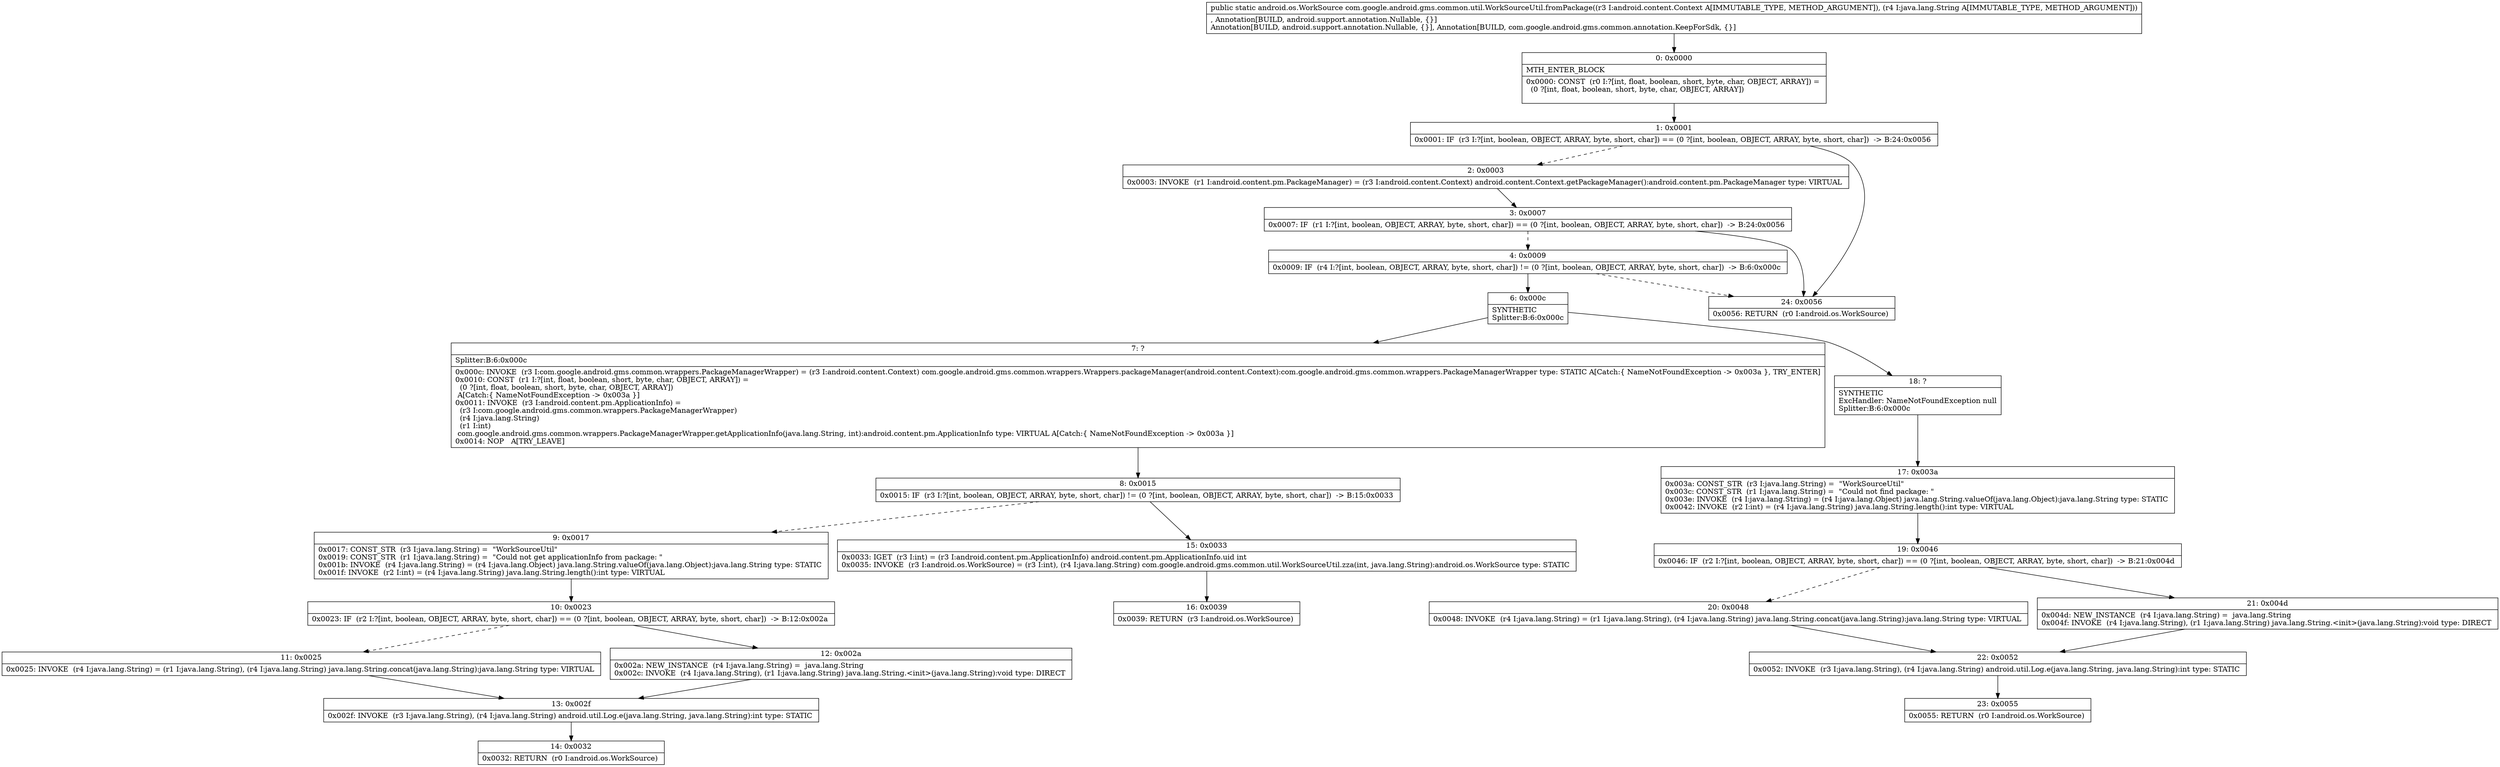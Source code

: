 digraph "CFG forcom.google.android.gms.common.util.WorkSourceUtil.fromPackage(Landroid\/content\/Context;Ljava\/lang\/String;)Landroid\/os\/WorkSource;" {
Node_0 [shape=record,label="{0\:\ 0x0000|MTH_ENTER_BLOCK\l|0x0000: CONST  (r0 I:?[int, float, boolean, short, byte, char, OBJECT, ARRAY]) = \l  (0 ?[int, float, boolean, short, byte, char, OBJECT, ARRAY])\l \l}"];
Node_1 [shape=record,label="{1\:\ 0x0001|0x0001: IF  (r3 I:?[int, boolean, OBJECT, ARRAY, byte, short, char]) == (0 ?[int, boolean, OBJECT, ARRAY, byte, short, char])  \-\> B:24:0x0056 \l}"];
Node_2 [shape=record,label="{2\:\ 0x0003|0x0003: INVOKE  (r1 I:android.content.pm.PackageManager) = (r3 I:android.content.Context) android.content.Context.getPackageManager():android.content.pm.PackageManager type: VIRTUAL \l}"];
Node_3 [shape=record,label="{3\:\ 0x0007|0x0007: IF  (r1 I:?[int, boolean, OBJECT, ARRAY, byte, short, char]) == (0 ?[int, boolean, OBJECT, ARRAY, byte, short, char])  \-\> B:24:0x0056 \l}"];
Node_4 [shape=record,label="{4\:\ 0x0009|0x0009: IF  (r4 I:?[int, boolean, OBJECT, ARRAY, byte, short, char]) != (0 ?[int, boolean, OBJECT, ARRAY, byte, short, char])  \-\> B:6:0x000c \l}"];
Node_6 [shape=record,label="{6\:\ 0x000c|SYNTHETIC\lSplitter:B:6:0x000c\l}"];
Node_7 [shape=record,label="{7\:\ ?|Splitter:B:6:0x000c\l|0x000c: INVOKE  (r3 I:com.google.android.gms.common.wrappers.PackageManagerWrapper) = (r3 I:android.content.Context) com.google.android.gms.common.wrappers.Wrappers.packageManager(android.content.Context):com.google.android.gms.common.wrappers.PackageManagerWrapper type: STATIC A[Catch:\{ NameNotFoundException \-\> 0x003a \}, TRY_ENTER]\l0x0010: CONST  (r1 I:?[int, float, boolean, short, byte, char, OBJECT, ARRAY]) = \l  (0 ?[int, float, boolean, short, byte, char, OBJECT, ARRAY])\l A[Catch:\{ NameNotFoundException \-\> 0x003a \}]\l0x0011: INVOKE  (r3 I:android.content.pm.ApplicationInfo) = \l  (r3 I:com.google.android.gms.common.wrappers.PackageManagerWrapper)\l  (r4 I:java.lang.String)\l  (r1 I:int)\l com.google.android.gms.common.wrappers.PackageManagerWrapper.getApplicationInfo(java.lang.String, int):android.content.pm.ApplicationInfo type: VIRTUAL A[Catch:\{ NameNotFoundException \-\> 0x003a \}]\l0x0014: NOP   A[TRY_LEAVE]\l}"];
Node_8 [shape=record,label="{8\:\ 0x0015|0x0015: IF  (r3 I:?[int, boolean, OBJECT, ARRAY, byte, short, char]) != (0 ?[int, boolean, OBJECT, ARRAY, byte, short, char])  \-\> B:15:0x0033 \l}"];
Node_9 [shape=record,label="{9\:\ 0x0017|0x0017: CONST_STR  (r3 I:java.lang.String) =  \"WorkSourceUtil\" \l0x0019: CONST_STR  (r1 I:java.lang.String) =  \"Could not get applicationInfo from package: \" \l0x001b: INVOKE  (r4 I:java.lang.String) = (r4 I:java.lang.Object) java.lang.String.valueOf(java.lang.Object):java.lang.String type: STATIC \l0x001f: INVOKE  (r2 I:int) = (r4 I:java.lang.String) java.lang.String.length():int type: VIRTUAL \l}"];
Node_10 [shape=record,label="{10\:\ 0x0023|0x0023: IF  (r2 I:?[int, boolean, OBJECT, ARRAY, byte, short, char]) == (0 ?[int, boolean, OBJECT, ARRAY, byte, short, char])  \-\> B:12:0x002a \l}"];
Node_11 [shape=record,label="{11\:\ 0x0025|0x0025: INVOKE  (r4 I:java.lang.String) = (r1 I:java.lang.String), (r4 I:java.lang.String) java.lang.String.concat(java.lang.String):java.lang.String type: VIRTUAL \l}"];
Node_12 [shape=record,label="{12\:\ 0x002a|0x002a: NEW_INSTANCE  (r4 I:java.lang.String) =  java.lang.String \l0x002c: INVOKE  (r4 I:java.lang.String), (r1 I:java.lang.String) java.lang.String.\<init\>(java.lang.String):void type: DIRECT \l}"];
Node_13 [shape=record,label="{13\:\ 0x002f|0x002f: INVOKE  (r3 I:java.lang.String), (r4 I:java.lang.String) android.util.Log.e(java.lang.String, java.lang.String):int type: STATIC \l}"];
Node_14 [shape=record,label="{14\:\ 0x0032|0x0032: RETURN  (r0 I:android.os.WorkSource) \l}"];
Node_15 [shape=record,label="{15\:\ 0x0033|0x0033: IGET  (r3 I:int) = (r3 I:android.content.pm.ApplicationInfo) android.content.pm.ApplicationInfo.uid int \l0x0035: INVOKE  (r3 I:android.os.WorkSource) = (r3 I:int), (r4 I:java.lang.String) com.google.android.gms.common.util.WorkSourceUtil.zza(int, java.lang.String):android.os.WorkSource type: STATIC \l}"];
Node_16 [shape=record,label="{16\:\ 0x0039|0x0039: RETURN  (r3 I:android.os.WorkSource) \l}"];
Node_17 [shape=record,label="{17\:\ 0x003a|0x003a: CONST_STR  (r3 I:java.lang.String) =  \"WorkSourceUtil\" \l0x003c: CONST_STR  (r1 I:java.lang.String) =  \"Could not find package: \" \l0x003e: INVOKE  (r4 I:java.lang.String) = (r4 I:java.lang.Object) java.lang.String.valueOf(java.lang.Object):java.lang.String type: STATIC \l0x0042: INVOKE  (r2 I:int) = (r4 I:java.lang.String) java.lang.String.length():int type: VIRTUAL \l}"];
Node_18 [shape=record,label="{18\:\ ?|SYNTHETIC\lExcHandler: NameNotFoundException null\lSplitter:B:6:0x000c\l}"];
Node_19 [shape=record,label="{19\:\ 0x0046|0x0046: IF  (r2 I:?[int, boolean, OBJECT, ARRAY, byte, short, char]) == (0 ?[int, boolean, OBJECT, ARRAY, byte, short, char])  \-\> B:21:0x004d \l}"];
Node_20 [shape=record,label="{20\:\ 0x0048|0x0048: INVOKE  (r4 I:java.lang.String) = (r1 I:java.lang.String), (r4 I:java.lang.String) java.lang.String.concat(java.lang.String):java.lang.String type: VIRTUAL \l}"];
Node_21 [shape=record,label="{21\:\ 0x004d|0x004d: NEW_INSTANCE  (r4 I:java.lang.String) =  java.lang.String \l0x004f: INVOKE  (r4 I:java.lang.String), (r1 I:java.lang.String) java.lang.String.\<init\>(java.lang.String):void type: DIRECT \l}"];
Node_22 [shape=record,label="{22\:\ 0x0052|0x0052: INVOKE  (r3 I:java.lang.String), (r4 I:java.lang.String) android.util.Log.e(java.lang.String, java.lang.String):int type: STATIC \l}"];
Node_23 [shape=record,label="{23\:\ 0x0055|0x0055: RETURN  (r0 I:android.os.WorkSource) \l}"];
Node_24 [shape=record,label="{24\:\ 0x0056|0x0056: RETURN  (r0 I:android.os.WorkSource) \l}"];
MethodNode[shape=record,label="{public static android.os.WorkSource com.google.android.gms.common.util.WorkSourceUtil.fromPackage((r3 I:android.content.Context A[IMMUTABLE_TYPE, METHOD_ARGUMENT]), (r4 I:java.lang.String A[IMMUTABLE_TYPE, METHOD_ARGUMENT]))  | , Annotation[BUILD, android.support.annotation.Nullable, \{\}]\lAnnotation[BUILD, android.support.annotation.Nullable, \{\}], Annotation[BUILD, com.google.android.gms.common.annotation.KeepForSdk, \{\}]\l}"];
MethodNode -> Node_0;
Node_0 -> Node_1;
Node_1 -> Node_2[style=dashed];
Node_1 -> Node_24;
Node_2 -> Node_3;
Node_3 -> Node_4[style=dashed];
Node_3 -> Node_24;
Node_4 -> Node_6;
Node_4 -> Node_24[style=dashed];
Node_6 -> Node_7;
Node_6 -> Node_18;
Node_7 -> Node_8;
Node_8 -> Node_9[style=dashed];
Node_8 -> Node_15;
Node_9 -> Node_10;
Node_10 -> Node_11[style=dashed];
Node_10 -> Node_12;
Node_11 -> Node_13;
Node_12 -> Node_13;
Node_13 -> Node_14;
Node_15 -> Node_16;
Node_17 -> Node_19;
Node_18 -> Node_17;
Node_19 -> Node_20[style=dashed];
Node_19 -> Node_21;
Node_20 -> Node_22;
Node_21 -> Node_22;
Node_22 -> Node_23;
}

